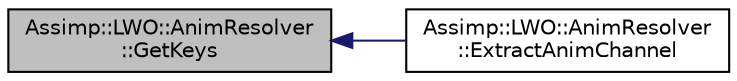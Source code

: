 digraph "Assimp::LWO::AnimResolver::GetKeys"
{
  edge [fontname="Helvetica",fontsize="10",labelfontname="Helvetica",labelfontsize="10"];
  node [fontname="Helvetica",fontsize="10",shape=record];
  rankdir="LR";
  Node1 [label="Assimp::LWO::AnimResolver\l::GetKeys",height=0.2,width=0.4,color="black", fillcolor="grey75", style="filled", fontcolor="black"];
  Node1 -> Node2 [dir="back",color="midnightblue",fontsize="10",style="solid"];
  Node2 [label="Assimp::LWO::AnimResolver\l::ExtractAnimChannel",height=0.2,width=0.4,color="black", fillcolor="white", style="filled",URL="$class_assimp_1_1_l_w_o_1_1_anim_resolver.html#a12c37cb4c519b65845333158ba72597f",tooltip="Extract a node animation channel. "];
}
